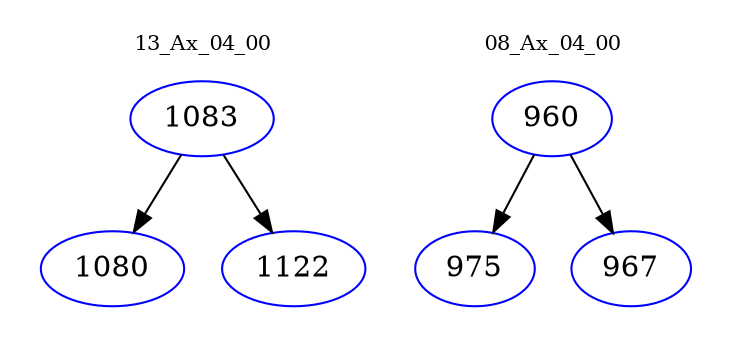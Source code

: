 digraph{
subgraph cluster_0 {
color = white
label = "13_Ax_04_00";
fontsize=10;
T0_1083 [label="1083", color="blue"]
T0_1083 -> T0_1080 [color="black"]
T0_1080 [label="1080", color="blue"]
T0_1083 -> T0_1122 [color="black"]
T0_1122 [label="1122", color="blue"]
}
subgraph cluster_1 {
color = white
label = "08_Ax_04_00";
fontsize=10;
T1_960 [label="960", color="blue"]
T1_960 -> T1_975 [color="black"]
T1_975 [label="975", color="blue"]
T1_960 -> T1_967 [color="black"]
T1_967 [label="967", color="blue"]
}
}
